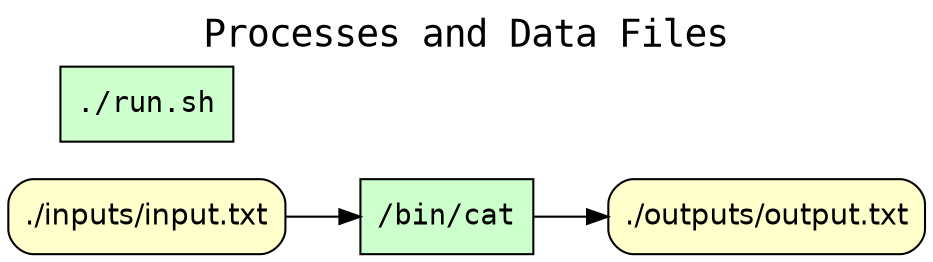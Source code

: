 
digraph wt_run {
rankdir=LR
fontname=Courier; fontsize=18; labelloc=t
label="Processes and Data Files"
node[shape=box style="filled" fillcolor="#CCFFCC" peripheries=1 fontname=Courier]
"exe:e2" [label="/bin/cat"]
"exe:e1" [label="./run.sh"]
node[shape=box style="rounded,filled" fillcolor="#FFFFCC" peripheries=1 fontname=Helvetica]
"access:i18" [label="./inputs/input.txt"]
"access:i10" [label="./outputs/output.txt"]
"exe:e2" -> "access:i10"
"access:i18" -> "exe:e2"
}

